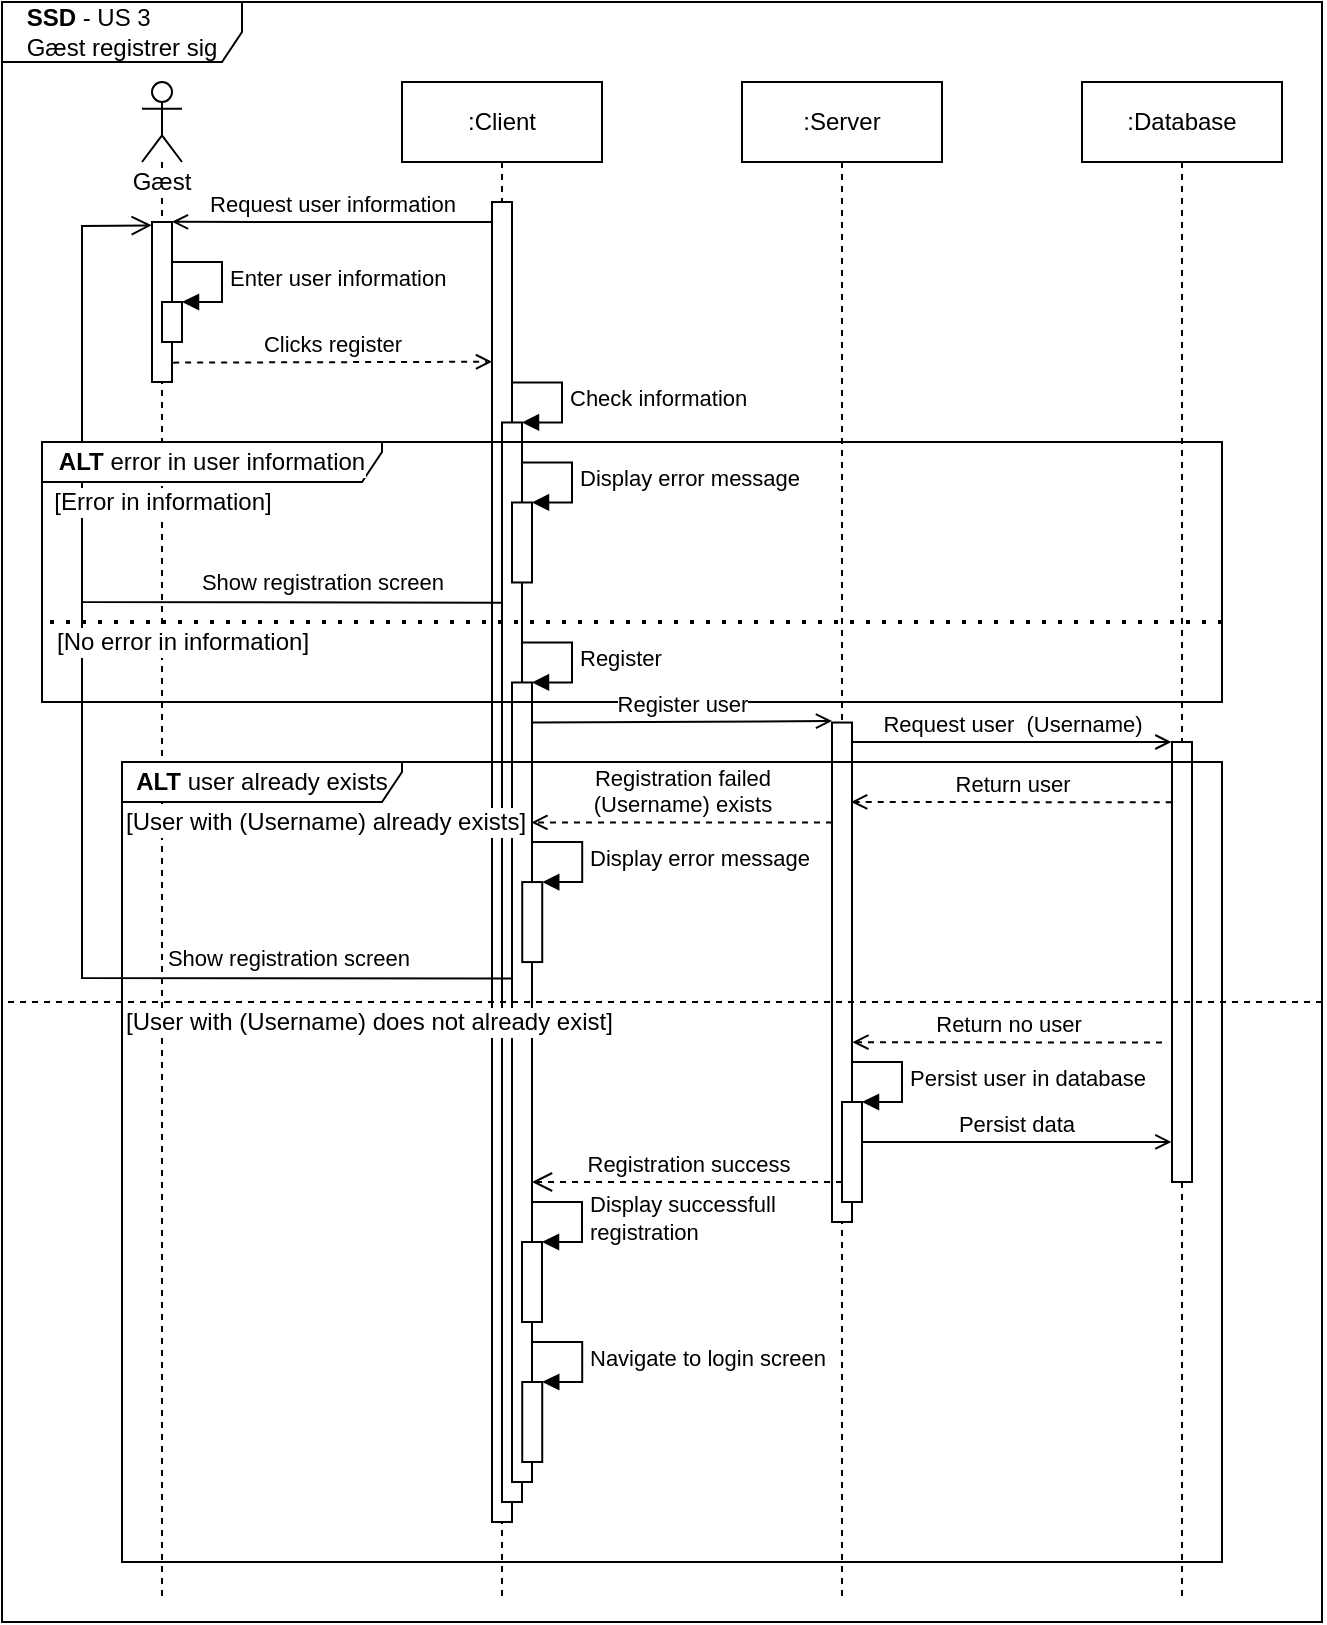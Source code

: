 <mxfile version="14.5.1" type="device" pages="3"><diagram id="WuXu5tANmNlCw6bOvT1-" name="SSD"><mxGraphModel dx="852" dy="534" grid="1" gridSize="10" guides="1" tooltips="1" connect="1" arrows="1" fold="1" page="1" pageScale="1" pageWidth="827" pageHeight="1169" math="0" shadow="0"><root><mxCell id="0"/><mxCell id="1" parent="0"/><mxCell id="TtY9QBBQNnepb2vokFZh-33" value="&lt;div style=&quot;text-align: left&quot;&gt;&lt;b&gt;SSD&lt;/b&gt; - US 3&lt;/div&gt;&lt;div style=&quot;text-align: left&quot;&gt;Gæst registrer sig&lt;/div&gt;" style="shape=umlFrame;whiteSpace=wrap;html=1;labelBackgroundColor=none;width=120;height=30;" parent="1" vertex="1"><mxGeometry x="40" y="40" width="660" height="810" as="geometry"/></mxCell><mxCell id="TtY9QBBQNnepb2vokFZh-1" value=":Server" style="shape=umlLifeline;perimeter=lifelinePerimeter;whiteSpace=wrap;html=1;container=1;collapsible=0;recursiveResize=0;outlineConnect=0;labelBackgroundColor=#ffffff;" parent="1" vertex="1"><mxGeometry x="410" y="80" width="100" height="760" as="geometry"/></mxCell><mxCell id="TtY9QBBQNnepb2vokFZh-2" value="" style="html=1;points=[];perimeter=orthogonalPerimeter;labelBackgroundColor=#ffffff;" parent="1" vertex="1"><mxGeometry x="455" y="400.27" width="10" height="249.73" as="geometry"/></mxCell><mxCell id="TtY9QBBQNnepb2vokFZh-3" value=":Client" style="shape=umlLifeline;perimeter=lifelinePerimeter;whiteSpace=wrap;html=1;container=1;collapsible=0;recursiveResize=0;outlineConnect=0;labelBackgroundColor=#ffffff;" parent="1" vertex="1"><mxGeometry x="240" y="80" width="100" height="760" as="geometry"/></mxCell><mxCell id="TtY9QBBQNnepb2vokFZh-4" value="" style="html=1;points=[];perimeter=orthogonalPerimeter;labelBackgroundColor=#ffffff;" parent="1" vertex="1"><mxGeometry x="285" y="140" width="10" height="660" as="geometry"/></mxCell><mxCell id="TtY9QBBQNnepb2vokFZh-5" value="Gæst" style="shape=umlLifeline;participant=umlActor;perimeter=lifelinePerimeter;whiteSpace=wrap;html=1;container=1;collapsible=0;recursiveResize=0;verticalAlign=top;spacingTop=36;outlineConnect=0;labelBackgroundColor=#ffffff;" parent="1" vertex="1"><mxGeometry x="110" y="80" width="20" height="760" as="geometry"/></mxCell><mxCell id="TtY9QBBQNnepb2vokFZh-6" value=":Database" style="shape=umlLifeline;perimeter=lifelinePerimeter;whiteSpace=wrap;html=1;container=1;collapsible=0;recursiveResize=0;outlineConnect=0;labelBackgroundColor=#ffffff;" parent="1" vertex="1"><mxGeometry x="580" y="80" width="100" height="760" as="geometry"/></mxCell><mxCell id="TtY9QBBQNnepb2vokFZh-7" value="Enter user information" style="edgeStyle=orthogonalEdgeStyle;html=1;align=left;spacingLeft=2;endArrow=block;rounded=0;entryX=1;entryY=0;" parent="1" target="TtY9QBBQNnepb2vokFZh-25" edge="1"><mxGeometry relative="1" as="geometry"><mxPoint x="125" y="170" as="sourcePoint"/><Array as="points"><mxPoint x="150" y="170"/></Array></mxGeometry></mxCell><mxCell id="TtY9QBBQNnepb2vokFZh-8" value="Clicks register" style="html=1;verticalAlign=bottom;endArrow=open;exitX=1.057;exitY=0.879;exitDx=0;exitDy=0;exitPerimeter=0;dashed=1;endFill=0;entryX=0.003;entryY=0.121;entryDx=0;entryDy=0;entryPerimeter=0;" parent="1" source="TtY9QBBQNnepb2vokFZh-24" target="TtY9QBBQNnepb2vokFZh-4" edge="1"><mxGeometry width="80" relative="1" as="geometry"><mxPoint x="130" y="220" as="sourcePoint"/><mxPoint x="280" y="220" as="targetPoint"/></mxGeometry></mxCell><mxCell id="TtY9QBBQNnepb2vokFZh-9" value="" style="html=1;points=[];perimeter=orthogonalPerimeter;labelBackgroundColor=#ffffff;" parent="1" vertex="1"><mxGeometry x="290" y="250.24" width="10" height="539.76" as="geometry"/></mxCell><mxCell id="TtY9QBBQNnepb2vokFZh-10" value="Check information" style="edgeStyle=orthogonalEdgeStyle;html=1;align=left;spacingLeft=2;endArrow=block;rounded=0;entryX=1;entryY=0;" parent="1" target="TtY9QBBQNnepb2vokFZh-9" edge="1"><mxGeometry relative="1" as="geometry"><mxPoint x="295" y="230.24" as="sourcePoint"/><Array as="points"><mxPoint x="320" y="230.24"/></Array></mxGeometry></mxCell><mxCell id="TtY9QBBQNnepb2vokFZh-11" value="" style="html=1;points=[];perimeter=orthogonalPerimeter;labelBackgroundColor=#ffffff;" parent="1" vertex="1"><mxGeometry x="295" y="290.24" width="10" height="40" as="geometry"/></mxCell><mxCell id="TtY9QBBQNnepb2vokFZh-12" value="Display error message" style="edgeStyle=orthogonalEdgeStyle;html=1;align=left;spacingLeft=2;endArrow=block;rounded=0;entryX=1;entryY=0;" parent="1" target="TtY9QBBQNnepb2vokFZh-11" edge="1"><mxGeometry relative="1" as="geometry"><mxPoint x="300" y="270.24" as="sourcePoint"/><Array as="points"><mxPoint x="325" y="270.24"/></Array></mxGeometry></mxCell><mxCell id="TtY9QBBQNnepb2vokFZh-13" value="" style="html=1;points=[];perimeter=orthogonalPerimeter;labelBackgroundColor=#ffffff;" parent="1" vertex="1"><mxGeometry x="295" y="380.24" width="10" height="399.76" as="geometry"/></mxCell><mxCell id="TtY9QBBQNnepb2vokFZh-14" value="Register" style="edgeStyle=orthogonalEdgeStyle;html=1;align=left;spacingLeft=2;endArrow=block;rounded=0;entryX=1;entryY=0;" parent="1" target="TtY9QBBQNnepb2vokFZh-13" edge="1"><mxGeometry relative="1" as="geometry"><mxPoint x="300" y="360.24" as="sourcePoint"/><Array as="points"><mxPoint x="325" y="360.24"/></Array></mxGeometry></mxCell><mxCell id="TtY9QBBQNnepb2vokFZh-16" value="" style="html=1;points=[];perimeter=orthogonalPerimeter;labelBackgroundColor=#ffffff;" parent="1" vertex="1"><mxGeometry x="460" y="590" width="10" height="50" as="geometry"/></mxCell><mxCell id="TtY9QBBQNnepb2vokFZh-17" value="Persist user in database" style="edgeStyle=orthogonalEdgeStyle;html=1;align=left;spacingLeft=2;endArrow=block;rounded=0;entryX=1;entryY=0;" parent="1" target="TtY9QBBQNnepb2vokFZh-16" edge="1"><mxGeometry relative="1" as="geometry"><mxPoint x="465" y="570.0" as="sourcePoint"/><Array as="points"><mxPoint x="490" y="570"/></Array></mxGeometry></mxCell><mxCell id="TtY9QBBQNnepb2vokFZh-18" value="Persist data" style="html=1;verticalAlign=bottom;endArrow=open;endFill=0;entryX=-0.029;entryY=0.909;entryDx=0;entryDy=0;entryPerimeter=0;" parent="1" target="TtY9QBBQNnepb2vokFZh-26" edge="1"><mxGeometry width="80" relative="1" as="geometry"><mxPoint x="470" y="610.0" as="sourcePoint"/><mxPoint x="540" y="610" as="targetPoint"/></mxGeometry></mxCell><mxCell id="TtY9QBBQNnepb2vokFZh-19" value="Registration success" style="html=1;verticalAlign=bottom;endArrow=open;dashed=1;endSize=8;" parent="1" edge="1"><mxGeometry relative="1" as="geometry"><mxPoint x="460" y="630.0" as="sourcePoint"/><mxPoint x="305" y="630.0" as="targetPoint"/></mxGeometry></mxCell><mxCell id="TtY9QBBQNnepb2vokFZh-20" value="" style="html=1;points=[];perimeter=orthogonalPerimeter;labelBackgroundColor=#ffffff;" parent="1" vertex="1"><mxGeometry x="300" y="660" width="10" height="40" as="geometry"/></mxCell><mxCell id="TtY9QBBQNnepb2vokFZh-21" value="Display successfull&lt;br&gt;registration" style="edgeStyle=orthogonalEdgeStyle;html=1;align=left;spacingLeft=2;endArrow=block;rounded=0;entryX=1;entryY=0;" parent="1" target="TtY9QBBQNnepb2vokFZh-20" edge="1"><mxGeometry relative="1" as="geometry"><mxPoint x="305" y="640.0" as="sourcePoint"/><Array as="points"><mxPoint x="330" y="640"/></Array></mxGeometry></mxCell><mxCell id="TtY9QBBQNnepb2vokFZh-22" value="" style="html=1;points=[];perimeter=orthogonalPerimeter;labelBackgroundColor=#ffffff;" parent="1" vertex="1"><mxGeometry x="300.12" y="730" width="10" height="40" as="geometry"/></mxCell><mxCell id="TtY9QBBQNnepb2vokFZh-23" value="Navigate to login screen" style="edgeStyle=orthogonalEdgeStyle;html=1;align=left;spacingLeft=2;endArrow=block;rounded=0;entryX=1;entryY=0;" parent="1" target="TtY9QBBQNnepb2vokFZh-22" edge="1"><mxGeometry relative="1" as="geometry"><mxPoint x="305.12" y="710.0" as="sourcePoint"/><Array as="points"><mxPoint x="330.12" y="710"/></Array></mxGeometry></mxCell><mxCell id="TtY9QBBQNnepb2vokFZh-24" value="" style="html=1;points=[];perimeter=orthogonalPerimeter;labelBackgroundColor=#ffffff;" parent="1" vertex="1"><mxGeometry x="115" y="150" width="10" height="80" as="geometry"/></mxCell><mxCell id="TtY9QBBQNnepb2vokFZh-25" value="" style="html=1;points=[];perimeter=orthogonalPerimeter;labelBackgroundColor=#ffffff;" parent="1" vertex="1"><mxGeometry x="120" y="190" width="10" height="20" as="geometry"/></mxCell><mxCell id="TtY9QBBQNnepb2vokFZh-26" value="" style="html=1;points=[];perimeter=orthogonalPerimeter;labelBackgroundColor=#ffffff;" parent="1" vertex="1"><mxGeometry x="625" y="410" width="10" height="220" as="geometry"/></mxCell><mxCell id="TtY9QBBQNnepb2vokFZh-28" value="Show registration screen" style="html=1;verticalAlign=bottom;endArrow=open;endSize=8;entryX=-0.013;entryY=0.021;entryDx=0;entryDy=0;entryPerimeter=0;exitX=-0.028;exitY=0.167;exitDx=0;exitDy=0;exitPerimeter=0;rounded=0;" parent="1" source="TtY9QBBQNnepb2vokFZh-9" target="TtY9QBBQNnepb2vokFZh-24" edge="1"><mxGeometry x="-0.585" y="-1" relative="1" as="geometry"><mxPoint x="220" y="340" as="sourcePoint"/><mxPoint x="100" y="160" as="targetPoint"/><Array as="points"><mxPoint x="80" y="340"/><mxPoint x="80" y="152"/></Array><mxPoint as="offset"/></mxGeometry></mxCell><mxCell id="TtY9QBBQNnepb2vokFZh-31" value="" style="endArrow=none;dashed=1;html=1;dashPattern=1 3;strokeWidth=2;" parent="1" edge="1"><mxGeometry width="50" height="50" relative="1" as="geometry"><mxPoint x="650" y="350.0" as="sourcePoint"/><mxPoint x="60" y="350.0" as="targetPoint"/></mxGeometry></mxCell><mxCell id="YtBSxsGgA3KoQLQ8Ef93-1" value="Request user information" style="html=1;verticalAlign=bottom;endArrow=open;entryX=0.997;entryY=-0.001;entryDx=0;entryDy=0;entryPerimeter=0;endFill=0;" parent="1" target="TtY9QBBQNnepb2vokFZh-24" edge="1"><mxGeometry width="80" relative="1" as="geometry"><mxPoint x="285" y="150" as="sourcePoint"/><mxPoint x="135" y="150" as="targetPoint"/></mxGeometry></mxCell><mxCell id="RNYkSm2r9wRv75Y9Uv2A-4" value="Request user&amp;nbsp; (Username)" style="html=1;verticalAlign=bottom;endArrow=open;entryX=-0.029;entryY=0;entryDx=0;entryDy=0;entryPerimeter=0;endFill=0;" parent="1" target="TtY9QBBQNnepb2vokFZh-26" edge="1"><mxGeometry width="80" relative="1" as="geometry"><mxPoint x="465" y="410" as="sourcePoint"/><mxPoint x="620.06" y="410.08" as="targetPoint"/></mxGeometry></mxCell><mxCell id="RNYkSm2r9wRv75Y9Uv2A-7" value="Return user" style="html=1;verticalAlign=bottom;endArrow=open;exitX=-0.013;exitY=0.137;exitDx=0;exitDy=0;exitPerimeter=0;dashed=1;endFill=0;entryX=0.955;entryY=0.159;entryDx=0;entryDy=0;entryPerimeter=0;" parent="1" source="TtY9QBBQNnepb2vokFZh-26" target="TtY9QBBQNnepb2vokFZh-2" edge="1"><mxGeometry width="80" relative="1" as="geometry"><mxPoint x="620" y="440.25" as="sourcePoint"/><mxPoint x="490" y="440" as="targetPoint"/></mxGeometry></mxCell><mxCell id="RNYkSm2r9wRv75Y9Uv2A-9" value="Registration failed&lt;br&gt;(Username) exists" style="html=1;verticalAlign=bottom;endArrow=open;exitX=1.057;exitY=0.879;exitDx=0;exitDy=0;exitPerimeter=0;dashed=1;endFill=0;entryX=0.971;entryY=0.175;entryDx=0;entryDy=0;entryPerimeter=0;" parent="1" target="TtY9QBBQNnepb2vokFZh-13" edge="1"><mxGeometry width="80" relative="1" as="geometry"><mxPoint x="455" y="450.25" as="sourcePoint"/><mxPoint x="325" y="450" as="targetPoint"/></mxGeometry></mxCell><mxCell id="RNYkSm2r9wRv75Y9Uv2A-10" value="" style="html=1;points=[];perimeter=orthogonalPerimeter;labelBackgroundColor=#ffffff;" parent="1" vertex="1"><mxGeometry x="300.12" y="480.03" width="10" height="40" as="geometry"/></mxCell><mxCell id="RNYkSm2r9wRv75Y9Uv2A-11" value="Display error message" style="edgeStyle=orthogonalEdgeStyle;html=1;align=left;spacingLeft=2;endArrow=block;rounded=0;entryX=1;entryY=0;" parent="1" target="RNYkSm2r9wRv75Y9Uv2A-10" edge="1"><mxGeometry relative="1" as="geometry"><mxPoint x="305.12" y="460.03" as="sourcePoint"/><Array as="points"><mxPoint x="330.12" y="460.03"/></Array></mxGeometry></mxCell><mxCell id="RNYkSm2r9wRv75Y9Uv2A-12" value="Show registration screen" style="html=1;verticalAlign=bottom;endArrow=none;endSize=8;exitX=-0.014;exitY=0.23;exitDx=0;exitDy=0;exitPerimeter=0;rounded=0;endFill=0;" parent="1" edge="1"><mxGeometry x="-0.585" y="-1" relative="1" as="geometry"><mxPoint x="295.0" y="528.205" as="sourcePoint"/><mxPoint x="80" y="200" as="targetPoint"/><Array as="points"><mxPoint x="80" y="528"/><mxPoint x="80" y="340"/></Array><mxPoint as="offset"/></mxGeometry></mxCell><mxCell id="RNYkSm2r9wRv75Y9Uv2A-13" value="" style="endArrow=none;dashed=1;html=1;" parent="1" edge="1"><mxGeometry width="50" height="50" relative="1" as="geometry"><mxPoint x="700" y="540" as="sourcePoint"/><mxPoint x="40" y="540" as="targetPoint"/></mxGeometry></mxCell><mxCell id="RNYkSm2r9wRv75Y9Uv2A-14" value="Return no user" style="html=1;verticalAlign=bottom;endArrow=open;exitX=1.057;exitY=0.879;exitDx=0;exitDy=0;exitPerimeter=0;dashed=1;endFill=0;entryX=1.019;entryY=0.64;entryDx=0;entryDy=0;entryPerimeter=0;" parent="1" target="TtY9QBBQNnepb2vokFZh-2" edge="1"><mxGeometry width="80" relative="1" as="geometry"><mxPoint x="620" y="560.25" as="sourcePoint"/><mxPoint x="490" y="560" as="targetPoint"/></mxGeometry></mxCell><mxCell id="TtY9QBBQNnepb2vokFZh-29" value="[Error in information]" style="text;html=1;align=center;verticalAlign=middle;resizable=0;points=[];autosize=1;labelBackgroundColor=#ffffff;" parent="1" vertex="1"><mxGeometry x="60" y="280" width="120" height="20" as="geometry"/></mxCell><mxCell id="TtY9QBBQNnepb2vokFZh-30" value="[No error in information]" style="text;html=1;align=center;verticalAlign=middle;resizable=0;points=[];autosize=1;labelBackgroundColor=#ffffff;" parent="1" vertex="1"><mxGeometry x="60" y="350" width="140" height="20" as="geometry"/></mxCell><mxCell id="TtY9QBBQNnepb2vokFZh-32" value="&lt;b&gt;ALT&lt;/b&gt;&amp;nbsp;error in user information" style="shape=umlFrame;whiteSpace=wrap;html=1;labelBackgroundColor=#ffffff;width=170;height=20;" parent="1" vertex="1"><mxGeometry x="60" y="260" width="590" height="130" as="geometry"/></mxCell><mxCell id="RNYkSm2r9wRv75Y9Uv2A-8" value="&lt;b&gt;ALT&lt;/b&gt;&amp;nbsp;user already exists&lt;span style=&quot;color: rgba(0 , 0 , 0 , 0) ; font-family: monospace ; font-size: 0px&quot;&gt;%3CmxGraphModel%3E%3Croot%3E%3CmxCell%20id%3D%220%22%2F%3E%3CmxCell%20id%3D%221%22%20parent%3D%220%22%2F%3E%3CmxCell%20id%3D%222%22%20value%3D%22Clicks%20register%22%20style%3D%22html%3D1%3BverticalAlign%3Dbottom%3BendArrow%3Dopen%3BexitX%3D1.057%3BexitY%3D0.879%3BexitDx%3D0%3BexitDy%3D0%3BexitPerimeter%3D0%3BentryX%3D-0.007%3BentryY%3D0.157%3BentryDx%3D0%3BentryDy%3D0%3BentryPerimeter%3D0%3Bdashed%3D1%3BendFill%3D0%3B%22%20edge%3D%221%22%20parent%3D%221%22%3E%3CmxGeometry%20width%3D%2280%22%20relative%3D%221%22%20as%3D%22geometry%22%3E%3CmxPoint%20x%3D%22125.57%22%20y%3D%22220.32%22%20as%3D%22sourcePoint%22%2F%3E%3CmxPoint%20x%3D%22284.93%22%20y%3D%22220.07%22%20as%3D%22targetPoint%22%2F%3E%3C%2FmxGeometry%3E%3C%2FmxCell%3E%3C%2Froot%3E%3C%2FmxGraphModel%3E us&lt;b&gt;&amp;nbsp;uss&lt;/b&gt;&lt;/span&gt;" style="shape=umlFrame;whiteSpace=wrap;html=1;width=140;height=20;" parent="1" vertex="1"><mxGeometry x="100" y="420" width="550" height="400" as="geometry"/></mxCell><mxCell id="RNYkSm2r9wRv75Y9Uv2A-15" value="[User with (Username) already exists]" style="text;html=1;align=left;verticalAlign=middle;resizable=0;points=[];autosize=1;labelBackgroundColor=#ffffff;" parent="1" vertex="1"><mxGeometry x="100" y="440" width="220" height="20" as="geometry"/></mxCell><mxCell id="RNYkSm2r9wRv75Y9Uv2A-16" value="[User with (Username) does not already exist]" style="text;html=1;align=left;verticalAlign=middle;resizable=0;points=[];autosize=1;labelBackgroundColor=#ffffff;" parent="1" vertex="1"><mxGeometry x="100" y="540" width="260" height="20" as="geometry"/></mxCell><mxCell id="TtY9QBBQNnepb2vokFZh-15" value="Register user" style="html=1;verticalAlign=bottom;endArrow=open;entryX=0.003;entryY=-0.003;entryDx=0;entryDy=0;entryPerimeter=0;endFill=0;" parent="1" target="TtY9QBBQNnepb2vokFZh-2" edge="1"><mxGeometry width="80" relative="1" as="geometry"><mxPoint x="305" y="400.27" as="sourcePoint"/><mxPoint x="430" y="399.98" as="targetPoint"/></mxGeometry></mxCell></root></mxGraphModel></diagram><diagram id="Ing7bCEWYwomW6uq2CtG" name="SD-Server"><mxGraphModel dx="852" dy="534" grid="1" gridSize="10" guides="1" tooltips="1" connect="1" arrows="1" fold="1" page="1" pageScale="1" pageWidth="827" pageHeight="1169" math="0" shadow="0"><root><mxCell id="s0gDJbcGrUeff-arl-j1-0"/><mxCell id="s0gDJbcGrUeff-arl-j1-1" parent="s0gDJbcGrUeff-arl-j1-0"/><mxCell id="tkmfDiEUk6Y_b5HCv0PL-44" value="Client" style="shape=umlLifeline;participant=umlActor;perimeter=lifelinePerimeter;whiteSpace=wrap;html=1;container=1;collapsible=0;recursiveResize=0;verticalAlign=top;spacingTop=36;outlineConnect=0;labelBackgroundColor=#ffffff;fillColor=#99CCFF;align=center;" parent="s0gDJbcGrUeff-arl-j1-1" vertex="1"><mxGeometry x="70" y="40" width="20" height="440" as="geometry"/></mxCell><mxCell id="tkmfDiEUk6Y_b5HCv0PL-45" value="«Controller»&lt;br&gt;:AuthController" style="shape=umlLifeline;perimeter=lifelinePerimeter;whiteSpace=wrap;html=1;container=1;collapsible=0;recursiveResize=0;outlineConnect=0;labelBackgroundColor=#ffffff;" parent="s0gDJbcGrUeff-arl-j1-1" vertex="1"><mxGeometry x="150" y="40" width="100" height="440" as="geometry"/></mxCell><mxCell id="tkmfDiEUk6Y_b5HCv0PL-46" value="«Boundary»&lt;br&gt;:AuthService" style="shape=umlLifeline;perimeter=lifelinePerimeter;whiteSpace=wrap;html=1;container=1;collapsible=0;recursiveResize=0;outlineConnect=0;labelBackgroundColor=#ffffff;" parent="s0gDJbcGrUeff-arl-j1-1" vertex="1"><mxGeometry x="270" y="40" width="100" height="440" as="geometry"/></mxCell><mxCell id="tkmfDiEUk6Y_b5HCv0PL-47" value="" style="shape=cylinder3;whiteSpace=wrap;html=1;boundedLbl=1;backgroundOutline=1;size=7.724;labelBackgroundColor=#ffffff;strokeColor=#000000;fillColor=#99CCFF;fontColor=#000000;" parent="s0gDJbcGrUeff-arl-j1-1" vertex="1"><mxGeometry x="550" y="40" width="20" height="40" as="geometry"/></mxCell><mxCell id="tkmfDiEUk6Y_b5HCv0PL-48" value="" style="endArrow=none;dashed=1;html=1;" parent="s0gDJbcGrUeff-arl-j1-1" edge="1"><mxGeometry width="50" height="50" relative="1" as="geometry"><mxPoint x="560" y="480" as="sourcePoint"/><mxPoint x="560" y="100" as="targetPoint"/></mxGeometry></mxCell><mxCell id="tkmfDiEUk6Y_b5HCv0PL-49" value="Database" style="text;html=1;align=center;verticalAlign=middle;resizable=0;points=[];autosize=1;labelBackgroundColor=#ffffff;" parent="s0gDJbcGrUeff-arl-j1-1" vertex="1"><mxGeometry x="525" y="80" width="70" height="20" as="geometry"/></mxCell><mxCell id="tkmfDiEUk6Y_b5HCv0PL-81" value="Post('auth/register',&lt;br&gt;{&lt;br&gt;&amp;nbsp; Username: [username],&lt;br&gt;&amp;nbsp; Password: [password],&lt;br&gt;&amp;nbsp; E-mail: [e-mail]&lt;br&gt;});" style="html=1;verticalAlign=bottom;endArrow=open;endFill=0;align=left;entryX=-0.033;entryY=-0.001;entryDx=0;entryDy=0;entryPerimeter=0;" parent="s0gDJbcGrUeff-arl-j1-1" target="f4CZfz3lxXFexxVWB_vY-11" edge="1"><mxGeometry x="-1" width="80" relative="1" as="geometry"><mxPoint x="85" y="179.67" as="sourcePoint"/><mxPoint x="165" y="179.67" as="targetPoint"/><mxPoint as="offset"/></mxGeometry></mxCell><mxCell id="tkmfDiEUk6Y_b5HCv0PL-82" value="_authService.Register([username],[password],[e-mail]);" style="html=1;verticalAlign=bottom;endArrow=open;align=left;endFill=0;entryX=0.006;entryY=0;entryDx=0;entryDy=0;entryPerimeter=0;" parent="s0gDJbcGrUeff-arl-j1-1" target="f4CZfz3lxXFexxVWB_vY-12" edge="1"><mxGeometry x="-1" width="80" relative="1" as="geometry"><mxPoint x="205" y="199.81" as="sourcePoint"/><mxPoint x="285" y="199.81" as="targetPoint"/><mxPoint as="offset"/></mxGeometry></mxCell><mxCell id="tkmfDiEUk6Y_b5HCv0PL-85" value="return Ok();" style="html=1;verticalAlign=bottom;endArrow=none;align=center;endFill=0;startArrow=open;startFill=0;dashed=1;exitX=1.013;exitY=0.998;exitDx=0;exitDy=0;exitPerimeter=0;" parent="s0gDJbcGrUeff-arl-j1-1" edge="1"><mxGeometry width="80" relative="1" as="geometry"><mxPoint x="85.13" y="439.5" as="sourcePoint"/><mxPoint x="195" y="439.84" as="targetPoint"/><mxPoint as="offset"/></mxGeometry></mxCell><mxCell id="f4CZfz3lxXFexxVWB_vY-1" value="CheckUserExistance([username]);" style="edgeStyle=orthogonalEdgeStyle;html=1;align=left;spacingLeft=2;endArrow=block;rounded=0;entryX=1;entryY=0;" parent="s0gDJbcGrUeff-arl-j1-1" target="f4CZfz3lxXFexxVWB_vY-0" edge="1"><mxGeometry relative="1" as="geometry"><mxPoint x="325" y="210" as="sourcePoint"/><Array as="points"><mxPoint x="350" y="210"/></Array></mxGeometry></mxCell><mxCell id="f4CZfz3lxXFexxVWB_vY-4" value="user object" style="html=1;verticalAlign=bottom;endArrow=none;align=center;endFill=0;startArrow=open;startFill=0;dashed=1;" parent="s0gDJbcGrUeff-arl-j1-1" edge="1"><mxGeometry width="80" relative="1" as="geometry"><mxPoint x="445" y="290" as="sourcePoint"/><mxPoint x="555" y="290" as="targetPoint"/><mxPoint as="offset"/><Array as="points"><mxPoint x="530" y="290"/></Array></mxGeometry></mxCell><mxCell id="f4CZfz3lxXFexxVWB_vY-8" value="null object;" style="html=1;verticalAlign=bottom;endArrow=none;align=center;endFill=0;startArrow=open;startFill=0;dashed=1;exitX=1.033;exitY=0.682;exitDx=0;exitDy=0;exitPerimeter=0;" parent="s0gDJbcGrUeff-arl-j1-1" edge="1"><mxGeometry width="80" relative="1" as="geometry"><mxPoint x="330.33" y="369.58" as="sourcePoint"/><mxPoint x="435" y="369.83" as="targetPoint"/><mxPoint as="offset"/></mxGeometry></mxCell><mxCell id="f4CZfz3lxXFexxVWB_vY-10" value="" style="html=1;points=[];perimeter=orthogonalPerimeter;" parent="s0gDJbcGrUeff-arl-j1-1" vertex="1"><mxGeometry x="75" y="180" width="10" height="260" as="geometry"/></mxCell><mxCell id="f4CZfz3lxXFexxVWB_vY-11" value="" style="html=1;points=[];perimeter=orthogonalPerimeter;" parent="s0gDJbcGrUeff-arl-j1-1" vertex="1"><mxGeometry x="195" y="180" width="10" height="260" as="geometry"/></mxCell><mxCell id="f4CZfz3lxXFexxVWB_vY-12" value="" style="html=1;points=[];perimeter=orthogonalPerimeter;" parent="s0gDJbcGrUeff-arl-j1-1" vertex="1"><mxGeometry x="315" y="200" width="10" height="230" as="geometry"/></mxCell><mxCell id="f4CZfz3lxXFexxVWB_vY-0" value="" style="html=1;points=[];perimeter=orthogonalPerimeter;" parent="s0gDJbcGrUeff-arl-j1-1" vertex="1"><mxGeometry x="320" y="230" width="10" height="190" as="geometry"/></mxCell><mxCell id="f4CZfz3lxXFexxVWB_vY-13" value="" style="html=1;points=[];perimeter=orthogonalPerimeter;" parent="s0gDJbcGrUeff-arl-j1-1" vertex="1"><mxGeometry x="555" y="250.12" width="10" height="39.88" as="geometry"/></mxCell><mxCell id="f4CZfz3lxXFexxVWB_vY-6" value="return Conflict(&quot;User is already registered&quot;);" style="html=1;verticalAlign=bottom;endArrow=none;align=center;endFill=0;startArrow=open;startFill=0;dashed=1;exitX=1.028;exitY=0.559;exitDx=0;exitDy=0;exitPerimeter=0;entryX=0.001;entryY=0.559;entryDx=0;entryDy=0;entryPerimeter=0;" parent="s0gDJbcGrUeff-arl-j1-1" edge="1"><mxGeometry width="80" relative="1" as="geometry"><mxPoint x="85.28" y="329.75" as="sourcePoint"/><mxPoint x="195.01" y="329.75" as="targetPoint"/><mxPoint as="offset"/></mxGeometry></mxCell><mxCell id="tkmfDiEUk6Y_b5HCv0PL-83" value="_users.InsertOne([user]);" style="html=1;verticalAlign=bottom;endArrow=open;align=left;endFill=0;" parent="s0gDJbcGrUeff-arl-j1-1" target="ccVzdByF8ffSb1yWmsLa-4" edge="1"><mxGeometry x="-1" width="80" relative="1" as="geometry"><mxPoint x="330" y="400" as="sourcePoint"/><mxPoint x="510" y="400" as="targetPoint"/><mxPoint as="offset"/></mxGeometry></mxCell><mxCell id="tkmfDiEUk6Y_b5HCv0PL-84" value="return(true);" style="html=1;verticalAlign=bottom;endArrow=none;align=center;endFill=0;startArrow=open;startFill=0;dashed=1;exitX=0.997;exitY=0.919;exitDx=0;exitDy=0;exitPerimeter=0;" parent="s0gDJbcGrUeff-arl-j1-1" edge="1"><mxGeometry width="80" relative="1" as="geometry"><mxPoint x="204.97" y="419.75" as="sourcePoint"/><mxPoint x="320" y="420" as="targetPoint"/><mxPoint as="offset"/></mxGeometry></mxCell><mxCell id="f4CZfz3lxXFexxVWB_vY-5" value="return(false);" style="html=1;verticalAlign=bottom;endArrow=none;align=center;endFill=0;startArrow=open;startFill=0;dashed=1;exitX=1.016;exitY=0.48;exitDx=0;exitDy=0;exitPerimeter=0;entryX=-0.028;entryY=0.368;entryDx=0;entryDy=0;entryPerimeter=0;" parent="s0gDJbcGrUeff-arl-j1-1" edge="1"><mxGeometry width="80" relative="1" as="geometry"><mxPoint x="205.16" y="310" as="sourcePoint"/><mxPoint x="319.72" y="309.92" as="targetPoint"/><mxPoint as="offset"/></mxGeometry></mxCell><mxCell id="f4CZfz3lxXFexxVWB_vY-14" value="&lt;div style=&quot;text-align: left&quot;&gt;&lt;b&gt;SD&lt;/b&gt;&amp;nbsp;- Server - US 3&lt;/div&gt;&lt;div style=&quot;text-align: left&quot;&gt;Gæst registrer sig&lt;/div&gt;" style="shape=umlFrame;whiteSpace=wrap;html=1;labelBackgroundColor=none;width=120;height=30;" parent="s0gDJbcGrUeff-arl-j1-1" vertex="1"><mxGeometry x="10" width="710" height="490" as="geometry"/></mxCell><mxCell id="ccVzdByF8ffSb1yWmsLa-0" value="«Boundary»&lt;br&gt;:UserService" style="shape=umlLifeline;perimeter=lifelinePerimeter;whiteSpace=wrap;html=1;container=1;collapsible=0;recursiveResize=0;outlineConnect=0;labelBackgroundColor=#ffffff;" parent="s0gDJbcGrUeff-arl-j1-1" vertex="1"><mxGeometry x="390" y="40" width="100" height="440" as="geometry"/></mxCell><mxCell id="ccVzdByF8ffSb1yWmsLa-1" value="" style="html=1;points=[];perimeter=orthogonalPerimeter;" parent="s0gDJbcGrUeff-arl-j1-1" vertex="1"><mxGeometry x="435" y="250.12" width="10" height="119.88" as="geometry"/></mxCell><mxCell id="ccVzdByF8ffSb1yWmsLa-2" value="_userService.Get([username]);" style="html=1;verticalAlign=bottom;endArrow=open;align=left;endFill=0;entryX=-0.021;entryY=0;entryDx=0;entryDy=0;entryPerimeter=0;" parent="s0gDJbcGrUeff-arl-j1-1" target="ccVzdByF8ffSb1yWmsLa-1" edge="1"><mxGeometry x="-1" width="80" relative="1" as="geometry"><mxPoint x="330" y="249.71" as="sourcePoint"/><mxPoint x="430" y="250" as="targetPoint"/><mxPoint as="offset"/></mxGeometry></mxCell><mxCell id="ccVzdByF8ffSb1yWmsLa-3" value="user object" style="html=1;verticalAlign=bottom;endArrow=none;align=center;endFill=0;startArrow=open;startFill=0;dashed=1;" parent="s0gDJbcGrUeff-arl-j1-1" edge="1"><mxGeometry width="80" relative="1" as="geometry"><mxPoint x="330" y="300" as="sourcePoint"/><mxPoint x="435" y="300" as="targetPoint"/><mxPoint as="offset"/><Array as="points"><mxPoint x="405" y="300"/></Array></mxGeometry></mxCell><mxCell id="f4CZfz3lxXFexxVWB_vY-7" value="" style="endArrow=none;dashed=1;html=1;align=center;" parent="s0gDJbcGrUeff-arl-j1-1" edge="1"><mxGeometry width="50" height="50" relative="1" as="geometry"><mxPoint x="20" y="340" as="sourcePoint"/><mxPoint x="580" y="341" as="targetPoint"/></mxGeometry></mxCell><mxCell id="f4CZfz3lxXFexxVWB_vY-2" value="_users.Find&amp;lt;User&amp;gt;(user =&amp;gt; Username == [username]);" style="html=1;verticalAlign=bottom;endArrow=open;align=left;endFill=0;" parent="s0gDJbcGrUeff-arl-j1-1" target="f4CZfz3lxXFexxVWB_vY-13" edge="1"><mxGeometry x="-1" width="80" relative="1" as="geometry"><mxPoint x="445" y="259.67" as="sourcePoint"/><mxPoint x="535" y="259.43" as="targetPoint"/><mxPoint as="offset"/></mxGeometry></mxCell><mxCell id="ccVzdByF8ffSb1yWmsLa-4" value="" style="html=1;points=[];perimeter=orthogonalPerimeter;" parent="s0gDJbcGrUeff-arl-j1-1" vertex="1"><mxGeometry x="555" y="400.12" width="10" height="9.88" as="geometry"/></mxCell><mxCell id="f4CZfz3lxXFexxVWB_vY-3" value="&lt;b&gt;ALT&lt;/b&gt;&amp;nbsp;user existance" style="shape=umlFrame;whiteSpace=wrap;html=1;width=120;height=15;" parent="s0gDJbcGrUeff-arl-j1-1" vertex="1"><mxGeometry x="20" y="270" width="560" height="180" as="geometry"/></mxCell></root></mxGraphModel></diagram><diagram id="O2QcKiOE-F1OGnG7AVhq" name="CD-Server"><mxGraphModel dx="1002" dy="628" grid="1" gridSize="10" guides="1" tooltips="1" connect="1" arrows="1" fold="1" page="1" pageScale="1" pageWidth="827" pageHeight="1169" math="0" shadow="0"><root><mxCell id="M9EgeiIDucF4-CRoi4VN-0"/><mxCell id="M9EgeiIDucF4-CRoi4VN-1" parent="M9EgeiIDucF4-CRoi4VN-0"/><mxCell id="M9EgeiIDucF4-CRoi4VN-26" value="&lt;div style=&quot;text-align: left&quot;&gt;&lt;b&gt;CD&lt;/b&gt;&amp;nbsp;- Server - US 3&lt;/div&gt;&lt;div style=&quot;text-align: left&quot;&gt;Gæst registrer sig&lt;/div&gt;" style="shape=umlFrame;whiteSpace=wrap;html=1;labelBackgroundColor=none;width=120;height=30;" parent="M9EgeiIDucF4-CRoi4VN-1" vertex="1"><mxGeometry x="30" width="680" height="460" as="geometry"/></mxCell><mxCell id="M9EgeiIDucF4-CRoi4VN-35" style="edgeStyle=orthogonalEdgeStyle;rounded=0;orthogonalLoop=1;jettySize=auto;html=1;endArrow=open;endFill=0;endSize=12;" parent="M9EgeiIDucF4-CRoi4VN-1" source="M9EgeiIDucF4-CRoi4VN-27" target="M9EgeiIDucF4-CRoi4VN-31" edge="1"><mxGeometry relative="1" as="geometry"/></mxCell><mxCell id="M9EgeiIDucF4-CRoi4VN-27" value="«Controller»&#10;AuthController" style="swimlane;fontStyle=1;align=center;verticalAlign=top;childLayout=stackLayout;horizontal=1;startSize=40;horizontalStack=0;resizeParent=1;resizeParentMax=0;resizeLast=0;collapsible=1;marginBottom=0;" parent="M9EgeiIDucF4-CRoi4VN-1" vertex="1"><mxGeometry x="40" y="40" width="430" height="100" as="geometry"/></mxCell><mxCell id="M9EgeiIDucF4-CRoi4VN-28" value="- _authService : AuthService" style="text;strokeColor=none;fillColor=none;align=left;verticalAlign=top;spacingLeft=4;spacingRight=4;overflow=hidden;rotatable=0;points=[[0,0.5],[1,0.5]];portConstraint=eastwest;" parent="M9EgeiIDucF4-CRoi4VN-27" vertex="1"><mxGeometry y="40" width="430" height="26" as="geometry"/></mxCell><mxCell id="M9EgeiIDucF4-CRoi4VN-29" value="" style="line;strokeWidth=1;fillColor=none;align=left;verticalAlign=middle;spacingTop=-1;spacingLeft=3;spacingRight=3;rotatable=0;labelPosition=right;points=[];portConstraint=eastwest;" parent="M9EgeiIDucF4-CRoi4VN-27" vertex="1"><mxGeometry y="66" width="430" height="8" as="geometry"/></mxCell><mxCell id="M9EgeiIDucF4-CRoi4VN-30" value="+ PostRegister(string username, string password, string e-mail) : ActionResult" style="text;strokeColor=none;fillColor=none;align=left;verticalAlign=top;spacingLeft=4;spacingRight=4;overflow=hidden;rotatable=0;points=[[0,0.5],[1,0.5]];portConstraint=eastwest;" parent="M9EgeiIDucF4-CRoi4VN-27" vertex="1"><mxGeometry y="74" width="430" height="26" as="geometry"/></mxCell><mxCell id="M9EgeiIDucF4-CRoi4VN-31" value="«Interface»&#10;IAuthService" style="swimlane;fontStyle=1;align=center;verticalAlign=top;childLayout=stackLayout;horizontal=1;startSize=40;horizontalStack=0;resizeParent=1;resizeParentMax=0;resizeLast=0;collapsible=1;marginBottom=0;" parent="M9EgeiIDucF4-CRoi4VN-1" vertex="1"><mxGeometry x="75" y="200" width="360" height="84" as="geometry"/></mxCell><mxCell id="M9EgeiIDucF4-CRoi4VN-33" value="" style="line;strokeWidth=1;fillColor=none;align=left;verticalAlign=middle;spacingTop=-1;spacingLeft=3;spacingRight=3;rotatable=0;labelPosition=right;points=[];portConstraint=eastwest;" parent="M9EgeiIDucF4-CRoi4VN-31" vertex="1"><mxGeometry y="40" width="360" height="8" as="geometry"/></mxCell><mxCell id="M9EgeiIDucF4-CRoi4VN-34" value="+ Register(string username, string password, string e-mail) : bool&#10;- CheckUserExistance(string username) : bool" style="text;strokeColor=none;fillColor=none;align=left;verticalAlign=top;spacingLeft=4;spacingRight=4;overflow=hidden;rotatable=0;points=[[0,0.5],[1,0.5]];portConstraint=eastwest;" parent="M9EgeiIDucF4-CRoi4VN-31" vertex="1"><mxGeometry y="48" width="360" height="36" as="geometry"/></mxCell><mxCell id="YXwS4SIA1KuNJN2u8zxK-34" style="edgeStyle=orthogonalEdgeStyle;rounded=0;orthogonalLoop=1;jettySize=auto;html=1;endArrow=block;endFill=0;endSize=12;dashed=1;" parent="M9EgeiIDucF4-CRoi4VN-1" source="b7NQymS-DbD8rcjwUX5T-3" target="M9EgeiIDucF4-CRoi4VN-31" edge="1"><mxGeometry relative="1" as="geometry"><mxPoint x="490" y="242" as="sourcePoint"/></mxGeometry></mxCell><mxCell id="YXwS4SIA1KuNJN2u8zxK-38" style="edgeStyle=orthogonalEdgeStyle;rounded=0;orthogonalLoop=1;jettySize=auto;html=1;endArrow=open;endFill=0;endSize=12;" parent="M9EgeiIDucF4-CRoi4VN-1" source="b7NQymS-DbD8rcjwUX5T-3" target="YXwS4SIA1KuNJN2u8zxK-35" edge="1"><mxGeometry relative="1" as="geometry"><Array as="points"><mxPoint x="490" y="395"/><mxPoint x="490" y="242"/></Array><mxPoint x="572.5" y="205" as="sourcePoint"/></mxGeometry></mxCell><mxCell id="YXwS4SIA1KuNJN2u8zxK-35" value="«Interface»&#10;IUserService" style="swimlane;fontStyle=1;align=center;verticalAlign=top;childLayout=stackLayout;horizontal=1;startSize=40;horizontalStack=0;resizeParent=1;resizeParentMax=0;resizeLast=0;collapsible=1;marginBottom=0;" parent="M9EgeiIDucF4-CRoi4VN-1" vertex="1"><mxGeometry x="515" y="200" width="170" height="84" as="geometry"/></mxCell><mxCell id="YXwS4SIA1KuNJN2u8zxK-36" value="" style="line;strokeWidth=1;fillColor=none;align=left;verticalAlign=middle;spacingTop=-1;spacingLeft=3;spacingRight=3;rotatable=0;labelPosition=right;points=[];portConstraint=eastwest;" parent="YXwS4SIA1KuNJN2u8zxK-35" vertex="1"><mxGeometry y="40" width="170" height="8" as="geometry"/></mxCell><mxCell id="YXwS4SIA1KuNJN2u8zxK-37" value="+ Get(string username) : User" style="text;strokeColor=none;fillColor=none;align=left;verticalAlign=top;spacingLeft=4;spacingRight=4;overflow=hidden;rotatable=0;points=[[0,0.5],[1,0.5]];portConstraint=eastwest;" parent="YXwS4SIA1KuNJN2u8zxK-35" vertex="1"><mxGeometry y="48" width="170" height="36" as="geometry"/></mxCell><mxCell id="b7NQymS-DbD8rcjwUX5T-3" value="«Boundary»&#10;AuthService" style="swimlane;fontStyle=1;align=center;verticalAlign=top;childLayout=stackLayout;horizontal=1;startSize=40;horizontalStack=0;resizeParent=1;resizeParentMax=0;resizeLast=0;collapsible=1;marginBottom=0;" vertex="1" parent="M9EgeiIDucF4-CRoi4VN-1"><mxGeometry x="75" y="340" width="360" height="110" as="geometry"/></mxCell><mxCell id="b7NQymS-DbD8rcjwUX5T-4" value="- _userService : IUserService" style="text;strokeColor=none;fillColor=none;align=left;verticalAlign=top;spacingLeft=4;spacingRight=4;overflow=hidden;rotatable=0;points=[[0,0.5],[1,0.5]];portConstraint=eastwest;" vertex="1" parent="b7NQymS-DbD8rcjwUX5T-3"><mxGeometry y="40" width="360" height="26" as="geometry"/></mxCell><mxCell id="b7NQymS-DbD8rcjwUX5T-5" value="" style="line;strokeWidth=1;fillColor=none;align=left;verticalAlign=middle;spacingTop=-1;spacingLeft=3;spacingRight=3;rotatable=0;labelPosition=right;points=[];portConstraint=eastwest;" vertex="1" parent="b7NQymS-DbD8rcjwUX5T-3"><mxGeometry y="66" width="360" height="8" as="geometry"/></mxCell><mxCell id="b7NQymS-DbD8rcjwUX5T-6" value="+ Register(string username, string password, string e-mail) : bool&#10;- CheckUserExistance(string username) : bool" style="text;strokeColor=none;fillColor=none;align=left;verticalAlign=top;spacingLeft=4;spacingRight=4;overflow=hidden;rotatable=0;points=[[0,0.5],[1,0.5]];portConstraint=eastwest;" vertex="1" parent="b7NQymS-DbD8rcjwUX5T-3"><mxGeometry y="74" width="360" height="36" as="geometry"/></mxCell><mxCell id="b7NQymS-DbD8rcjwUX5T-16" style="edgeStyle=orthogonalEdgeStyle;rounded=0;orthogonalLoop=1;jettySize=auto;html=1;endArrow=block;endFill=0;endSize=12;dashed=1;" edge="1" parent="M9EgeiIDucF4-CRoi4VN-1" source="b7NQymS-DbD8rcjwUX5T-12" target="YXwS4SIA1KuNJN2u8zxK-35"><mxGeometry relative="1" as="geometry"/></mxCell><mxCell id="b7NQymS-DbD8rcjwUX5T-12" value="«Boundary»&#10;UserService" style="swimlane;fontStyle=1;align=center;verticalAlign=top;childLayout=stackLayout;horizontal=1;startSize=40;horizontalStack=0;resizeParent=1;resizeParentMax=0;resizeLast=0;collapsible=1;marginBottom=0;" vertex="1" parent="M9EgeiIDucF4-CRoi4VN-1"><mxGeometry x="500" y="344" width="200" height="100" as="geometry"/></mxCell><mxCell id="b7NQymS-DbD8rcjwUX5T-13" value="- _users : IMongoCollection&lt;User&gt;" style="text;strokeColor=none;fillColor=none;align=left;verticalAlign=top;spacingLeft=4;spacingRight=4;overflow=hidden;rotatable=0;points=[[0,0.5],[1,0.5]];portConstraint=eastwest;" vertex="1" parent="b7NQymS-DbD8rcjwUX5T-12"><mxGeometry y="40" width="200" height="26" as="geometry"/></mxCell><mxCell id="b7NQymS-DbD8rcjwUX5T-14" value="" style="line;strokeWidth=1;fillColor=none;align=left;verticalAlign=middle;spacingTop=-1;spacingLeft=3;spacingRight=3;rotatable=0;labelPosition=right;points=[];portConstraint=eastwest;" vertex="1" parent="b7NQymS-DbD8rcjwUX5T-12"><mxGeometry y="66" width="200" height="8" as="geometry"/></mxCell><mxCell id="b7NQymS-DbD8rcjwUX5T-15" value="+ Get(string username) : User" style="text;strokeColor=none;fillColor=none;align=left;verticalAlign=top;spacingLeft=4;spacingRight=4;overflow=hidden;rotatable=0;points=[[0,0.5],[1,0.5]];portConstraint=eastwest;" vertex="1" parent="b7NQymS-DbD8rcjwUX5T-12"><mxGeometry y="74" width="200" height="26" as="geometry"/></mxCell></root></mxGraphModel></diagram></mxfile>
